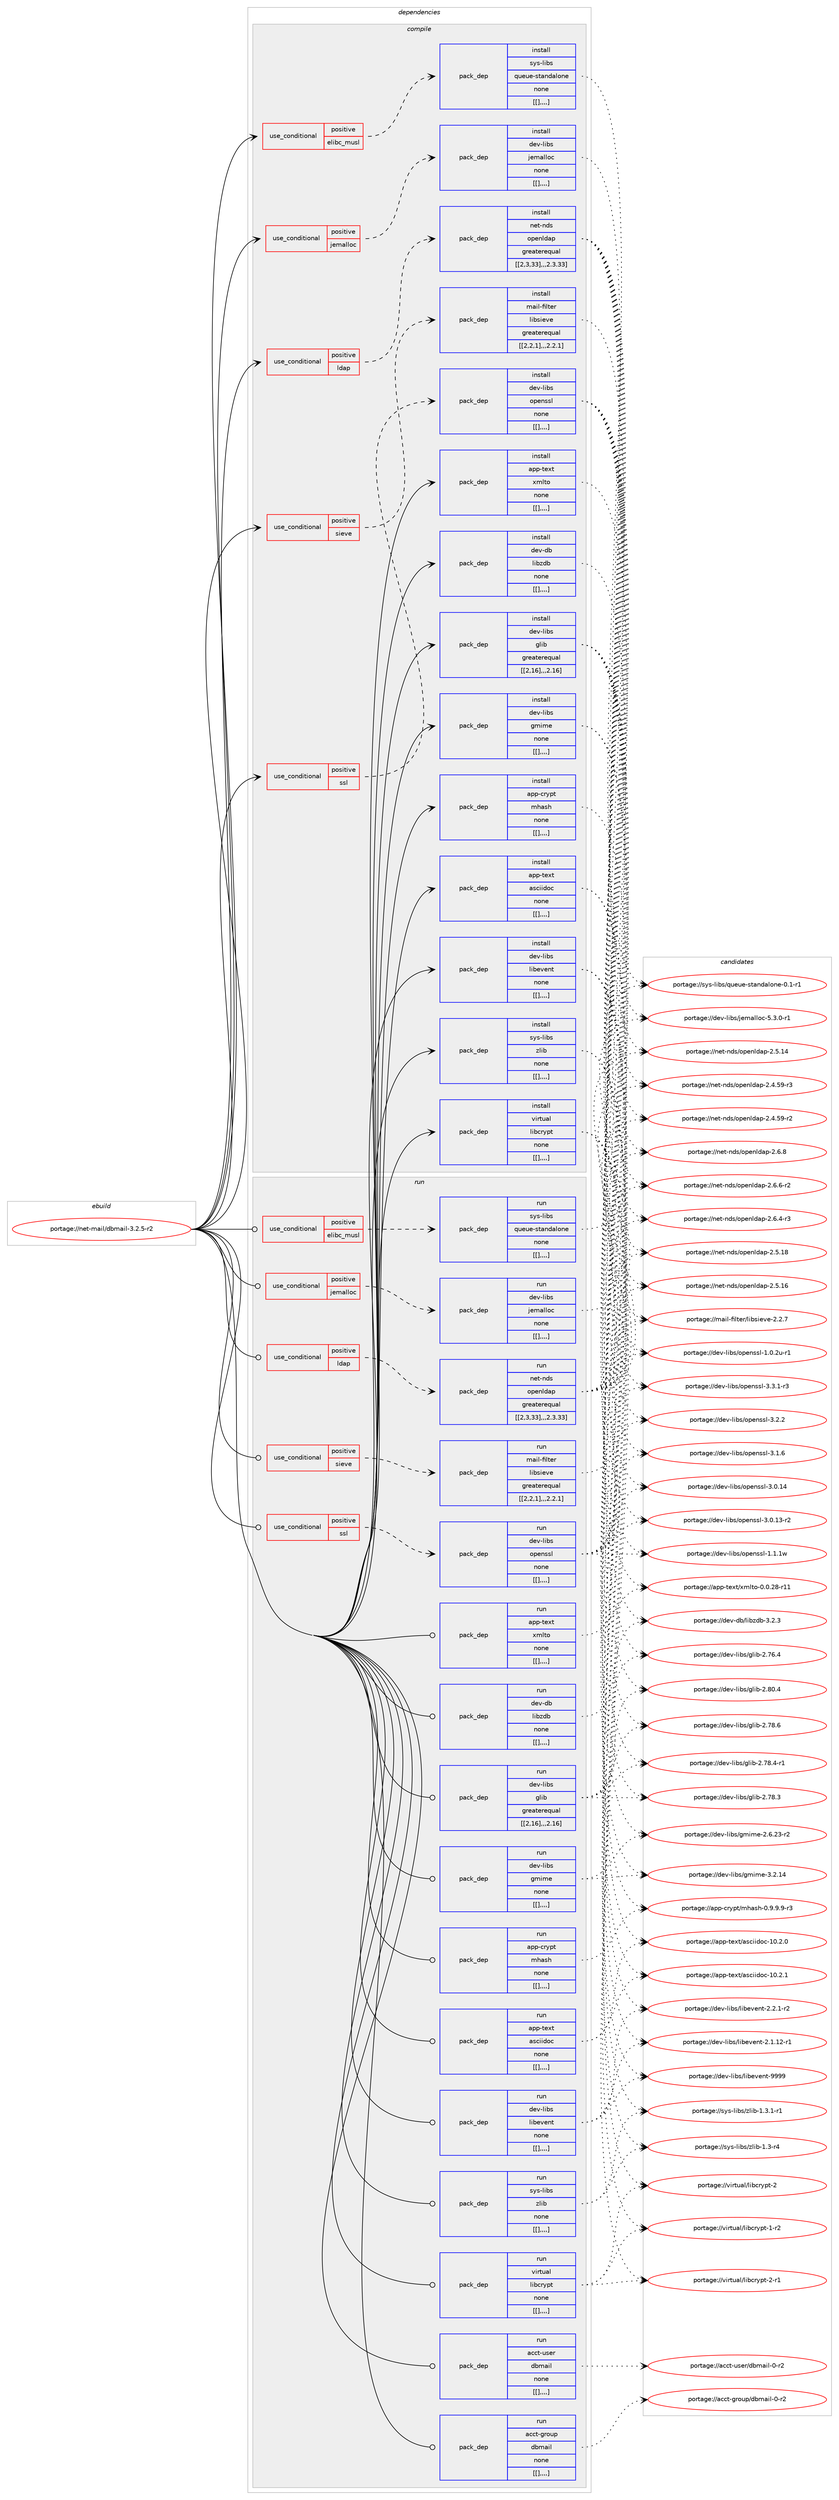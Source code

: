 digraph prolog {

# *************
# Graph options
# *************

newrank=true;
concentrate=true;
compound=true;
graph [rankdir=LR,fontname=Helvetica,fontsize=10,ranksep=1.5];#, ranksep=2.5, nodesep=0.2];
edge  [arrowhead=vee];
node  [fontname=Helvetica,fontsize=10];

# **********
# The ebuild
# **********

subgraph cluster_leftcol {
color=gray;
label=<<i>ebuild</i>>;
id [label="portage://net-mail/dbmail-3.2.5-r2", color=red, width=4, href="../net-mail/dbmail-3.2.5-r2.svg"];
}

# ****************
# The dependencies
# ****************

subgraph cluster_midcol {
color=gray;
label=<<i>dependencies</i>>;
subgraph cluster_compile {
fillcolor="#eeeeee";
style=filled;
label=<<i>compile</i>>;
subgraph cond99799 {
dependency382263 [label=<<TABLE BORDER="0" CELLBORDER="1" CELLSPACING="0" CELLPADDING="4"><TR><TD ROWSPAN="3" CELLPADDING="10">use_conditional</TD></TR><TR><TD>positive</TD></TR><TR><TD>elibc_musl</TD></TR></TABLE>>, shape=none, color=red];
subgraph pack279639 {
dependency382264 [label=<<TABLE BORDER="0" CELLBORDER="1" CELLSPACING="0" CELLPADDING="4" WIDTH="220"><TR><TD ROWSPAN="6" CELLPADDING="30">pack_dep</TD></TR><TR><TD WIDTH="110">install</TD></TR><TR><TD>sys-libs</TD></TR><TR><TD>queue-standalone</TD></TR><TR><TD>none</TD></TR><TR><TD>[[],,,,]</TD></TR></TABLE>>, shape=none, color=blue];
}
dependency382263:e -> dependency382264:w [weight=20,style="dashed",arrowhead="vee"];
}
id:e -> dependency382263:w [weight=20,style="solid",arrowhead="vee"];
subgraph cond99800 {
dependency382265 [label=<<TABLE BORDER="0" CELLBORDER="1" CELLSPACING="0" CELLPADDING="4"><TR><TD ROWSPAN="3" CELLPADDING="10">use_conditional</TD></TR><TR><TD>positive</TD></TR><TR><TD>jemalloc</TD></TR></TABLE>>, shape=none, color=red];
subgraph pack279640 {
dependency382266 [label=<<TABLE BORDER="0" CELLBORDER="1" CELLSPACING="0" CELLPADDING="4" WIDTH="220"><TR><TD ROWSPAN="6" CELLPADDING="30">pack_dep</TD></TR><TR><TD WIDTH="110">install</TD></TR><TR><TD>dev-libs</TD></TR><TR><TD>jemalloc</TD></TR><TR><TD>none</TD></TR><TR><TD>[[],,,,]</TD></TR></TABLE>>, shape=none, color=blue];
}
dependency382265:e -> dependency382266:w [weight=20,style="dashed",arrowhead="vee"];
}
id:e -> dependency382265:w [weight=20,style="solid",arrowhead="vee"];
subgraph cond99801 {
dependency382267 [label=<<TABLE BORDER="0" CELLBORDER="1" CELLSPACING="0" CELLPADDING="4"><TR><TD ROWSPAN="3" CELLPADDING="10">use_conditional</TD></TR><TR><TD>positive</TD></TR><TR><TD>ldap</TD></TR></TABLE>>, shape=none, color=red];
subgraph pack279641 {
dependency382268 [label=<<TABLE BORDER="0" CELLBORDER="1" CELLSPACING="0" CELLPADDING="4" WIDTH="220"><TR><TD ROWSPAN="6" CELLPADDING="30">pack_dep</TD></TR><TR><TD WIDTH="110">install</TD></TR><TR><TD>net-nds</TD></TR><TR><TD>openldap</TD></TR><TR><TD>greaterequal</TD></TR><TR><TD>[[2,3,33],,,2.3.33]</TD></TR></TABLE>>, shape=none, color=blue];
}
dependency382267:e -> dependency382268:w [weight=20,style="dashed",arrowhead="vee"];
}
id:e -> dependency382267:w [weight=20,style="solid",arrowhead="vee"];
subgraph cond99802 {
dependency382269 [label=<<TABLE BORDER="0" CELLBORDER="1" CELLSPACING="0" CELLPADDING="4"><TR><TD ROWSPAN="3" CELLPADDING="10">use_conditional</TD></TR><TR><TD>positive</TD></TR><TR><TD>sieve</TD></TR></TABLE>>, shape=none, color=red];
subgraph pack279642 {
dependency382270 [label=<<TABLE BORDER="0" CELLBORDER="1" CELLSPACING="0" CELLPADDING="4" WIDTH="220"><TR><TD ROWSPAN="6" CELLPADDING="30">pack_dep</TD></TR><TR><TD WIDTH="110">install</TD></TR><TR><TD>mail-filter</TD></TR><TR><TD>libsieve</TD></TR><TR><TD>greaterequal</TD></TR><TR><TD>[[2,2,1],,,2.2.1]</TD></TR></TABLE>>, shape=none, color=blue];
}
dependency382269:e -> dependency382270:w [weight=20,style="dashed",arrowhead="vee"];
}
id:e -> dependency382269:w [weight=20,style="solid",arrowhead="vee"];
subgraph cond99803 {
dependency382271 [label=<<TABLE BORDER="0" CELLBORDER="1" CELLSPACING="0" CELLPADDING="4"><TR><TD ROWSPAN="3" CELLPADDING="10">use_conditional</TD></TR><TR><TD>positive</TD></TR><TR><TD>ssl</TD></TR></TABLE>>, shape=none, color=red];
subgraph pack279643 {
dependency382272 [label=<<TABLE BORDER="0" CELLBORDER="1" CELLSPACING="0" CELLPADDING="4" WIDTH="220"><TR><TD ROWSPAN="6" CELLPADDING="30">pack_dep</TD></TR><TR><TD WIDTH="110">install</TD></TR><TR><TD>dev-libs</TD></TR><TR><TD>openssl</TD></TR><TR><TD>none</TD></TR><TR><TD>[[],,,,]</TD></TR></TABLE>>, shape=none, color=blue];
}
dependency382271:e -> dependency382272:w [weight=20,style="dashed",arrowhead="vee"];
}
id:e -> dependency382271:w [weight=20,style="solid",arrowhead="vee"];
subgraph pack279644 {
dependency382273 [label=<<TABLE BORDER="0" CELLBORDER="1" CELLSPACING="0" CELLPADDING="4" WIDTH="220"><TR><TD ROWSPAN="6" CELLPADDING="30">pack_dep</TD></TR><TR><TD WIDTH="110">install</TD></TR><TR><TD>app-crypt</TD></TR><TR><TD>mhash</TD></TR><TR><TD>none</TD></TR><TR><TD>[[],,,,]</TD></TR></TABLE>>, shape=none, color=blue];
}
id:e -> dependency382273:w [weight=20,style="solid",arrowhead="vee"];
subgraph pack279645 {
dependency382274 [label=<<TABLE BORDER="0" CELLBORDER="1" CELLSPACING="0" CELLPADDING="4" WIDTH="220"><TR><TD ROWSPAN="6" CELLPADDING="30">pack_dep</TD></TR><TR><TD WIDTH="110">install</TD></TR><TR><TD>app-text</TD></TR><TR><TD>asciidoc</TD></TR><TR><TD>none</TD></TR><TR><TD>[[],,,,]</TD></TR></TABLE>>, shape=none, color=blue];
}
id:e -> dependency382274:w [weight=20,style="solid",arrowhead="vee"];
subgraph pack279646 {
dependency382275 [label=<<TABLE BORDER="0" CELLBORDER="1" CELLSPACING="0" CELLPADDING="4" WIDTH="220"><TR><TD ROWSPAN="6" CELLPADDING="30">pack_dep</TD></TR><TR><TD WIDTH="110">install</TD></TR><TR><TD>app-text</TD></TR><TR><TD>xmlto</TD></TR><TR><TD>none</TD></TR><TR><TD>[[],,,,]</TD></TR></TABLE>>, shape=none, color=blue];
}
id:e -> dependency382275:w [weight=20,style="solid",arrowhead="vee"];
subgraph pack279647 {
dependency382276 [label=<<TABLE BORDER="0" CELLBORDER="1" CELLSPACING="0" CELLPADDING="4" WIDTH="220"><TR><TD ROWSPAN="6" CELLPADDING="30">pack_dep</TD></TR><TR><TD WIDTH="110">install</TD></TR><TR><TD>dev-db</TD></TR><TR><TD>libzdb</TD></TR><TR><TD>none</TD></TR><TR><TD>[[],,,,]</TD></TR></TABLE>>, shape=none, color=blue];
}
id:e -> dependency382276:w [weight=20,style="solid",arrowhead="vee"];
subgraph pack279648 {
dependency382277 [label=<<TABLE BORDER="0" CELLBORDER="1" CELLSPACING="0" CELLPADDING="4" WIDTH="220"><TR><TD ROWSPAN="6" CELLPADDING="30">pack_dep</TD></TR><TR><TD WIDTH="110">install</TD></TR><TR><TD>dev-libs</TD></TR><TR><TD>glib</TD></TR><TR><TD>greaterequal</TD></TR><TR><TD>[[2,16],,,2.16]</TD></TR></TABLE>>, shape=none, color=blue];
}
id:e -> dependency382277:w [weight=20,style="solid",arrowhead="vee"];
subgraph pack279649 {
dependency382278 [label=<<TABLE BORDER="0" CELLBORDER="1" CELLSPACING="0" CELLPADDING="4" WIDTH="220"><TR><TD ROWSPAN="6" CELLPADDING="30">pack_dep</TD></TR><TR><TD WIDTH="110">install</TD></TR><TR><TD>dev-libs</TD></TR><TR><TD>gmime</TD></TR><TR><TD>none</TD></TR><TR><TD>[[],,,,]</TD></TR></TABLE>>, shape=none, color=blue];
}
id:e -> dependency382278:w [weight=20,style="solid",arrowhead="vee"];
subgraph pack279650 {
dependency382279 [label=<<TABLE BORDER="0" CELLBORDER="1" CELLSPACING="0" CELLPADDING="4" WIDTH="220"><TR><TD ROWSPAN="6" CELLPADDING="30">pack_dep</TD></TR><TR><TD WIDTH="110">install</TD></TR><TR><TD>dev-libs</TD></TR><TR><TD>libevent</TD></TR><TR><TD>none</TD></TR><TR><TD>[[],,,,]</TD></TR></TABLE>>, shape=none, color=blue];
}
id:e -> dependency382279:w [weight=20,style="solid",arrowhead="vee"];
subgraph pack279651 {
dependency382280 [label=<<TABLE BORDER="0" CELLBORDER="1" CELLSPACING="0" CELLPADDING="4" WIDTH="220"><TR><TD ROWSPAN="6" CELLPADDING="30">pack_dep</TD></TR><TR><TD WIDTH="110">install</TD></TR><TR><TD>sys-libs</TD></TR><TR><TD>zlib</TD></TR><TR><TD>none</TD></TR><TR><TD>[[],,,,]</TD></TR></TABLE>>, shape=none, color=blue];
}
id:e -> dependency382280:w [weight=20,style="solid",arrowhead="vee"];
subgraph pack279652 {
dependency382281 [label=<<TABLE BORDER="0" CELLBORDER="1" CELLSPACING="0" CELLPADDING="4" WIDTH="220"><TR><TD ROWSPAN="6" CELLPADDING="30">pack_dep</TD></TR><TR><TD WIDTH="110">install</TD></TR><TR><TD>virtual</TD></TR><TR><TD>libcrypt</TD></TR><TR><TD>none</TD></TR><TR><TD>[[],,,,]</TD></TR></TABLE>>, shape=none, color=blue];
}
id:e -> dependency382281:w [weight=20,style="solid",arrowhead="vee"];
}
subgraph cluster_compileandrun {
fillcolor="#eeeeee";
style=filled;
label=<<i>compile and run</i>>;
}
subgraph cluster_run {
fillcolor="#eeeeee";
style=filled;
label=<<i>run</i>>;
subgraph cond99804 {
dependency382282 [label=<<TABLE BORDER="0" CELLBORDER="1" CELLSPACING="0" CELLPADDING="4"><TR><TD ROWSPAN="3" CELLPADDING="10">use_conditional</TD></TR><TR><TD>positive</TD></TR><TR><TD>elibc_musl</TD></TR></TABLE>>, shape=none, color=red];
subgraph pack279653 {
dependency382283 [label=<<TABLE BORDER="0" CELLBORDER="1" CELLSPACING="0" CELLPADDING="4" WIDTH="220"><TR><TD ROWSPAN="6" CELLPADDING="30">pack_dep</TD></TR><TR><TD WIDTH="110">run</TD></TR><TR><TD>sys-libs</TD></TR><TR><TD>queue-standalone</TD></TR><TR><TD>none</TD></TR><TR><TD>[[],,,,]</TD></TR></TABLE>>, shape=none, color=blue];
}
dependency382282:e -> dependency382283:w [weight=20,style="dashed",arrowhead="vee"];
}
id:e -> dependency382282:w [weight=20,style="solid",arrowhead="odot"];
subgraph cond99805 {
dependency382284 [label=<<TABLE BORDER="0" CELLBORDER="1" CELLSPACING="0" CELLPADDING="4"><TR><TD ROWSPAN="3" CELLPADDING="10">use_conditional</TD></TR><TR><TD>positive</TD></TR><TR><TD>jemalloc</TD></TR></TABLE>>, shape=none, color=red];
subgraph pack279654 {
dependency382285 [label=<<TABLE BORDER="0" CELLBORDER="1" CELLSPACING="0" CELLPADDING="4" WIDTH="220"><TR><TD ROWSPAN="6" CELLPADDING="30">pack_dep</TD></TR><TR><TD WIDTH="110">run</TD></TR><TR><TD>dev-libs</TD></TR><TR><TD>jemalloc</TD></TR><TR><TD>none</TD></TR><TR><TD>[[],,,,]</TD></TR></TABLE>>, shape=none, color=blue];
}
dependency382284:e -> dependency382285:w [weight=20,style="dashed",arrowhead="vee"];
}
id:e -> dependency382284:w [weight=20,style="solid",arrowhead="odot"];
subgraph cond99806 {
dependency382286 [label=<<TABLE BORDER="0" CELLBORDER="1" CELLSPACING="0" CELLPADDING="4"><TR><TD ROWSPAN="3" CELLPADDING="10">use_conditional</TD></TR><TR><TD>positive</TD></TR><TR><TD>ldap</TD></TR></TABLE>>, shape=none, color=red];
subgraph pack279655 {
dependency382287 [label=<<TABLE BORDER="0" CELLBORDER="1" CELLSPACING="0" CELLPADDING="4" WIDTH="220"><TR><TD ROWSPAN="6" CELLPADDING="30">pack_dep</TD></TR><TR><TD WIDTH="110">run</TD></TR><TR><TD>net-nds</TD></TR><TR><TD>openldap</TD></TR><TR><TD>greaterequal</TD></TR><TR><TD>[[2,3,33],,,2.3.33]</TD></TR></TABLE>>, shape=none, color=blue];
}
dependency382286:e -> dependency382287:w [weight=20,style="dashed",arrowhead="vee"];
}
id:e -> dependency382286:w [weight=20,style="solid",arrowhead="odot"];
subgraph cond99807 {
dependency382288 [label=<<TABLE BORDER="0" CELLBORDER="1" CELLSPACING="0" CELLPADDING="4"><TR><TD ROWSPAN="3" CELLPADDING="10">use_conditional</TD></TR><TR><TD>positive</TD></TR><TR><TD>sieve</TD></TR></TABLE>>, shape=none, color=red];
subgraph pack279656 {
dependency382289 [label=<<TABLE BORDER="0" CELLBORDER="1" CELLSPACING="0" CELLPADDING="4" WIDTH="220"><TR><TD ROWSPAN="6" CELLPADDING="30">pack_dep</TD></TR><TR><TD WIDTH="110">run</TD></TR><TR><TD>mail-filter</TD></TR><TR><TD>libsieve</TD></TR><TR><TD>greaterequal</TD></TR><TR><TD>[[2,2,1],,,2.2.1]</TD></TR></TABLE>>, shape=none, color=blue];
}
dependency382288:e -> dependency382289:w [weight=20,style="dashed",arrowhead="vee"];
}
id:e -> dependency382288:w [weight=20,style="solid",arrowhead="odot"];
subgraph cond99808 {
dependency382290 [label=<<TABLE BORDER="0" CELLBORDER="1" CELLSPACING="0" CELLPADDING="4"><TR><TD ROWSPAN="3" CELLPADDING="10">use_conditional</TD></TR><TR><TD>positive</TD></TR><TR><TD>ssl</TD></TR></TABLE>>, shape=none, color=red];
subgraph pack279657 {
dependency382291 [label=<<TABLE BORDER="0" CELLBORDER="1" CELLSPACING="0" CELLPADDING="4" WIDTH="220"><TR><TD ROWSPAN="6" CELLPADDING="30">pack_dep</TD></TR><TR><TD WIDTH="110">run</TD></TR><TR><TD>dev-libs</TD></TR><TR><TD>openssl</TD></TR><TR><TD>none</TD></TR><TR><TD>[[],,,,]</TD></TR></TABLE>>, shape=none, color=blue];
}
dependency382290:e -> dependency382291:w [weight=20,style="dashed",arrowhead="vee"];
}
id:e -> dependency382290:w [weight=20,style="solid",arrowhead="odot"];
subgraph pack279658 {
dependency382292 [label=<<TABLE BORDER="0" CELLBORDER="1" CELLSPACING="0" CELLPADDING="4" WIDTH="220"><TR><TD ROWSPAN="6" CELLPADDING="30">pack_dep</TD></TR><TR><TD WIDTH="110">run</TD></TR><TR><TD>acct-group</TD></TR><TR><TD>dbmail</TD></TR><TR><TD>none</TD></TR><TR><TD>[[],,,,]</TD></TR></TABLE>>, shape=none, color=blue];
}
id:e -> dependency382292:w [weight=20,style="solid",arrowhead="odot"];
subgraph pack279659 {
dependency382293 [label=<<TABLE BORDER="0" CELLBORDER="1" CELLSPACING="0" CELLPADDING="4" WIDTH="220"><TR><TD ROWSPAN="6" CELLPADDING="30">pack_dep</TD></TR><TR><TD WIDTH="110">run</TD></TR><TR><TD>acct-user</TD></TR><TR><TD>dbmail</TD></TR><TR><TD>none</TD></TR><TR><TD>[[],,,,]</TD></TR></TABLE>>, shape=none, color=blue];
}
id:e -> dependency382293:w [weight=20,style="solid",arrowhead="odot"];
subgraph pack279660 {
dependency382294 [label=<<TABLE BORDER="0" CELLBORDER="1" CELLSPACING="0" CELLPADDING="4" WIDTH="220"><TR><TD ROWSPAN="6" CELLPADDING="30">pack_dep</TD></TR><TR><TD WIDTH="110">run</TD></TR><TR><TD>app-crypt</TD></TR><TR><TD>mhash</TD></TR><TR><TD>none</TD></TR><TR><TD>[[],,,,]</TD></TR></TABLE>>, shape=none, color=blue];
}
id:e -> dependency382294:w [weight=20,style="solid",arrowhead="odot"];
subgraph pack279661 {
dependency382295 [label=<<TABLE BORDER="0" CELLBORDER="1" CELLSPACING="0" CELLPADDING="4" WIDTH="220"><TR><TD ROWSPAN="6" CELLPADDING="30">pack_dep</TD></TR><TR><TD WIDTH="110">run</TD></TR><TR><TD>app-text</TD></TR><TR><TD>asciidoc</TD></TR><TR><TD>none</TD></TR><TR><TD>[[],,,,]</TD></TR></TABLE>>, shape=none, color=blue];
}
id:e -> dependency382295:w [weight=20,style="solid",arrowhead="odot"];
subgraph pack279662 {
dependency382296 [label=<<TABLE BORDER="0" CELLBORDER="1" CELLSPACING="0" CELLPADDING="4" WIDTH="220"><TR><TD ROWSPAN="6" CELLPADDING="30">pack_dep</TD></TR><TR><TD WIDTH="110">run</TD></TR><TR><TD>app-text</TD></TR><TR><TD>xmlto</TD></TR><TR><TD>none</TD></TR><TR><TD>[[],,,,]</TD></TR></TABLE>>, shape=none, color=blue];
}
id:e -> dependency382296:w [weight=20,style="solid",arrowhead="odot"];
subgraph pack279663 {
dependency382297 [label=<<TABLE BORDER="0" CELLBORDER="1" CELLSPACING="0" CELLPADDING="4" WIDTH="220"><TR><TD ROWSPAN="6" CELLPADDING="30">pack_dep</TD></TR><TR><TD WIDTH="110">run</TD></TR><TR><TD>dev-db</TD></TR><TR><TD>libzdb</TD></TR><TR><TD>none</TD></TR><TR><TD>[[],,,,]</TD></TR></TABLE>>, shape=none, color=blue];
}
id:e -> dependency382297:w [weight=20,style="solid",arrowhead="odot"];
subgraph pack279664 {
dependency382298 [label=<<TABLE BORDER="0" CELLBORDER="1" CELLSPACING="0" CELLPADDING="4" WIDTH="220"><TR><TD ROWSPAN="6" CELLPADDING="30">pack_dep</TD></TR><TR><TD WIDTH="110">run</TD></TR><TR><TD>dev-libs</TD></TR><TR><TD>glib</TD></TR><TR><TD>greaterequal</TD></TR><TR><TD>[[2,16],,,2.16]</TD></TR></TABLE>>, shape=none, color=blue];
}
id:e -> dependency382298:w [weight=20,style="solid",arrowhead="odot"];
subgraph pack279665 {
dependency382299 [label=<<TABLE BORDER="0" CELLBORDER="1" CELLSPACING="0" CELLPADDING="4" WIDTH="220"><TR><TD ROWSPAN="6" CELLPADDING="30">pack_dep</TD></TR><TR><TD WIDTH="110">run</TD></TR><TR><TD>dev-libs</TD></TR><TR><TD>gmime</TD></TR><TR><TD>none</TD></TR><TR><TD>[[],,,,]</TD></TR></TABLE>>, shape=none, color=blue];
}
id:e -> dependency382299:w [weight=20,style="solid",arrowhead="odot"];
subgraph pack279666 {
dependency382300 [label=<<TABLE BORDER="0" CELLBORDER="1" CELLSPACING="0" CELLPADDING="4" WIDTH="220"><TR><TD ROWSPAN="6" CELLPADDING="30">pack_dep</TD></TR><TR><TD WIDTH="110">run</TD></TR><TR><TD>dev-libs</TD></TR><TR><TD>libevent</TD></TR><TR><TD>none</TD></TR><TR><TD>[[],,,,]</TD></TR></TABLE>>, shape=none, color=blue];
}
id:e -> dependency382300:w [weight=20,style="solid",arrowhead="odot"];
subgraph pack279667 {
dependency382301 [label=<<TABLE BORDER="0" CELLBORDER="1" CELLSPACING="0" CELLPADDING="4" WIDTH="220"><TR><TD ROWSPAN="6" CELLPADDING="30">pack_dep</TD></TR><TR><TD WIDTH="110">run</TD></TR><TR><TD>sys-libs</TD></TR><TR><TD>zlib</TD></TR><TR><TD>none</TD></TR><TR><TD>[[],,,,]</TD></TR></TABLE>>, shape=none, color=blue];
}
id:e -> dependency382301:w [weight=20,style="solid",arrowhead="odot"];
subgraph pack279668 {
dependency382302 [label=<<TABLE BORDER="0" CELLBORDER="1" CELLSPACING="0" CELLPADDING="4" WIDTH="220"><TR><TD ROWSPAN="6" CELLPADDING="30">pack_dep</TD></TR><TR><TD WIDTH="110">run</TD></TR><TR><TD>virtual</TD></TR><TR><TD>libcrypt</TD></TR><TR><TD>none</TD></TR><TR><TD>[[],,,,]</TD></TR></TABLE>>, shape=none, color=blue];
}
id:e -> dependency382302:w [weight=20,style="solid",arrowhead="odot"];
}
}

# **************
# The candidates
# **************

subgraph cluster_choices {
rank=same;
color=gray;
label=<<i>candidates</i>>;

subgraph choice279639 {
color=black;
nodesep=1;
choice115121115451081059811547113117101117101451151169711010097108111110101454846494511449 [label="portage://sys-libs/queue-standalone-0.1-r1", color=red, width=4,href="../sys-libs/queue-standalone-0.1-r1.svg"];
dependency382264:e -> choice115121115451081059811547113117101117101451151169711010097108111110101454846494511449:w [style=dotted,weight="100"];
}
subgraph choice279640 {
color=black;
nodesep=1;
choice10010111845108105981154710610110997108108111994553465146484511449 [label="portage://dev-libs/jemalloc-5.3.0-r1", color=red, width=4,href="../dev-libs/jemalloc-5.3.0-r1.svg"];
dependency382266:e -> choice10010111845108105981154710610110997108108111994553465146484511449:w [style=dotted,weight="100"];
}
subgraph choice279641 {
color=black;
nodesep=1;
choice110101116451101001154711111210111010810097112455046544656 [label="portage://net-nds/openldap-2.6.8", color=red, width=4,href="../net-nds/openldap-2.6.8.svg"];
choice1101011164511010011547111112101110108100971124550465446544511450 [label="portage://net-nds/openldap-2.6.6-r2", color=red, width=4,href="../net-nds/openldap-2.6.6-r2.svg"];
choice1101011164511010011547111112101110108100971124550465446524511451 [label="portage://net-nds/openldap-2.6.4-r3", color=red, width=4,href="../net-nds/openldap-2.6.4-r3.svg"];
choice11010111645110100115471111121011101081009711245504653464956 [label="portage://net-nds/openldap-2.5.18", color=red, width=4,href="../net-nds/openldap-2.5.18.svg"];
choice11010111645110100115471111121011101081009711245504653464954 [label="portage://net-nds/openldap-2.5.16", color=red, width=4,href="../net-nds/openldap-2.5.16.svg"];
choice11010111645110100115471111121011101081009711245504653464952 [label="portage://net-nds/openldap-2.5.14", color=red, width=4,href="../net-nds/openldap-2.5.14.svg"];
choice110101116451101001154711111210111010810097112455046524653574511451 [label="portage://net-nds/openldap-2.4.59-r3", color=red, width=4,href="../net-nds/openldap-2.4.59-r3.svg"];
choice110101116451101001154711111210111010810097112455046524653574511450 [label="portage://net-nds/openldap-2.4.59-r2", color=red, width=4,href="../net-nds/openldap-2.4.59-r2.svg"];
dependency382268:e -> choice110101116451101001154711111210111010810097112455046544656:w [style=dotted,weight="100"];
dependency382268:e -> choice1101011164511010011547111112101110108100971124550465446544511450:w [style=dotted,weight="100"];
dependency382268:e -> choice1101011164511010011547111112101110108100971124550465446524511451:w [style=dotted,weight="100"];
dependency382268:e -> choice11010111645110100115471111121011101081009711245504653464956:w [style=dotted,weight="100"];
dependency382268:e -> choice11010111645110100115471111121011101081009711245504653464954:w [style=dotted,weight="100"];
dependency382268:e -> choice11010111645110100115471111121011101081009711245504653464952:w [style=dotted,weight="100"];
dependency382268:e -> choice110101116451101001154711111210111010810097112455046524653574511451:w [style=dotted,weight="100"];
dependency382268:e -> choice110101116451101001154711111210111010810097112455046524653574511450:w [style=dotted,weight="100"];
}
subgraph choice279642 {
color=black;
nodesep=1;
choice10997105108451021051081161011144710810598115105101118101455046504655 [label="portage://mail-filter/libsieve-2.2.7", color=red, width=4,href="../mail-filter/libsieve-2.2.7.svg"];
dependency382270:e -> choice10997105108451021051081161011144710810598115105101118101455046504655:w [style=dotted,weight="100"];
}
subgraph choice279643 {
color=black;
nodesep=1;
choice1001011184510810598115471111121011101151151084551465146494511451 [label="portage://dev-libs/openssl-3.3.1-r3", color=red, width=4,href="../dev-libs/openssl-3.3.1-r3.svg"];
choice100101118451081059811547111112101110115115108455146504650 [label="portage://dev-libs/openssl-3.2.2", color=red, width=4,href="../dev-libs/openssl-3.2.2.svg"];
choice100101118451081059811547111112101110115115108455146494654 [label="portage://dev-libs/openssl-3.1.6", color=red, width=4,href="../dev-libs/openssl-3.1.6.svg"];
choice10010111845108105981154711111210111011511510845514648464952 [label="portage://dev-libs/openssl-3.0.14", color=red, width=4,href="../dev-libs/openssl-3.0.14.svg"];
choice100101118451081059811547111112101110115115108455146484649514511450 [label="portage://dev-libs/openssl-3.0.13-r2", color=red, width=4,href="../dev-libs/openssl-3.0.13-r2.svg"];
choice100101118451081059811547111112101110115115108454946494649119 [label="portage://dev-libs/openssl-1.1.1w", color=red, width=4,href="../dev-libs/openssl-1.1.1w.svg"];
choice1001011184510810598115471111121011101151151084549464846501174511449 [label="portage://dev-libs/openssl-1.0.2u-r1", color=red, width=4,href="../dev-libs/openssl-1.0.2u-r1.svg"];
dependency382272:e -> choice1001011184510810598115471111121011101151151084551465146494511451:w [style=dotted,weight="100"];
dependency382272:e -> choice100101118451081059811547111112101110115115108455146504650:w [style=dotted,weight="100"];
dependency382272:e -> choice100101118451081059811547111112101110115115108455146494654:w [style=dotted,weight="100"];
dependency382272:e -> choice10010111845108105981154711111210111011511510845514648464952:w [style=dotted,weight="100"];
dependency382272:e -> choice100101118451081059811547111112101110115115108455146484649514511450:w [style=dotted,weight="100"];
dependency382272:e -> choice100101118451081059811547111112101110115115108454946494649119:w [style=dotted,weight="100"];
dependency382272:e -> choice1001011184510810598115471111121011101151151084549464846501174511449:w [style=dotted,weight="100"];
}
subgraph choice279644 {
color=black;
nodesep=1;
choice971121124599114121112116471091049711510445484657465746574511451 [label="portage://app-crypt/mhash-0.9.9.9-r3", color=red, width=4,href="../app-crypt/mhash-0.9.9.9-r3.svg"];
dependency382273:e -> choice971121124599114121112116471091049711510445484657465746574511451:w [style=dotted,weight="100"];
}
subgraph choice279645 {
color=black;
nodesep=1;
choice97112112451161011201164797115991051051001119945494846504649 [label="portage://app-text/asciidoc-10.2.1", color=red, width=4,href="../app-text/asciidoc-10.2.1.svg"];
choice97112112451161011201164797115991051051001119945494846504648 [label="portage://app-text/asciidoc-10.2.0", color=red, width=4,href="../app-text/asciidoc-10.2.0.svg"];
dependency382274:e -> choice97112112451161011201164797115991051051001119945494846504649:w [style=dotted,weight="100"];
dependency382274:e -> choice97112112451161011201164797115991051051001119945494846504648:w [style=dotted,weight="100"];
}
subgraph choice279646 {
color=black;
nodesep=1;
choice97112112451161011201164712010910811611145484648465056451144949 [label="portage://app-text/xmlto-0.0.28-r11", color=red, width=4,href="../app-text/xmlto-0.0.28-r11.svg"];
dependency382275:e -> choice97112112451161011201164712010910811611145484648465056451144949:w [style=dotted,weight="100"];
}
subgraph choice279647 {
color=black;
nodesep=1;
choice1001011184510098471081059812210098455146504651 [label="portage://dev-db/libzdb-3.2.3", color=red, width=4,href="../dev-db/libzdb-3.2.3.svg"];
dependency382276:e -> choice1001011184510098471081059812210098455146504651:w [style=dotted,weight="100"];
}
subgraph choice279648 {
color=black;
nodesep=1;
choice1001011184510810598115471031081059845504656484652 [label="portage://dev-libs/glib-2.80.4", color=red, width=4,href="../dev-libs/glib-2.80.4.svg"];
choice1001011184510810598115471031081059845504655564654 [label="portage://dev-libs/glib-2.78.6", color=red, width=4,href="../dev-libs/glib-2.78.6.svg"];
choice10010111845108105981154710310810598455046555646524511449 [label="portage://dev-libs/glib-2.78.4-r1", color=red, width=4,href="../dev-libs/glib-2.78.4-r1.svg"];
choice1001011184510810598115471031081059845504655564651 [label="portage://dev-libs/glib-2.78.3", color=red, width=4,href="../dev-libs/glib-2.78.3.svg"];
choice1001011184510810598115471031081059845504655544652 [label="portage://dev-libs/glib-2.76.4", color=red, width=4,href="../dev-libs/glib-2.76.4.svg"];
dependency382277:e -> choice1001011184510810598115471031081059845504656484652:w [style=dotted,weight="100"];
dependency382277:e -> choice1001011184510810598115471031081059845504655564654:w [style=dotted,weight="100"];
dependency382277:e -> choice10010111845108105981154710310810598455046555646524511449:w [style=dotted,weight="100"];
dependency382277:e -> choice1001011184510810598115471031081059845504655564651:w [style=dotted,weight="100"];
dependency382277:e -> choice1001011184510810598115471031081059845504655544652:w [style=dotted,weight="100"];
}
subgraph choice279649 {
color=black;
nodesep=1;
choice10010111845108105981154710310910510910145514650464952 [label="portage://dev-libs/gmime-3.2.14", color=red, width=4,href="../dev-libs/gmime-3.2.14.svg"];
choice100101118451081059811547103109105109101455046544650514511450 [label="portage://dev-libs/gmime-2.6.23-r2", color=red, width=4,href="../dev-libs/gmime-2.6.23-r2.svg"];
dependency382278:e -> choice10010111845108105981154710310910510910145514650464952:w [style=dotted,weight="100"];
dependency382278:e -> choice100101118451081059811547103109105109101455046544650514511450:w [style=dotted,weight="100"];
}
subgraph choice279650 {
color=black;
nodesep=1;
choice100101118451081059811547108105981011181011101164557575757 [label="portage://dev-libs/libevent-9999", color=red, width=4,href="../dev-libs/libevent-9999.svg"];
choice100101118451081059811547108105981011181011101164550465046494511450 [label="portage://dev-libs/libevent-2.2.1-r2", color=red, width=4,href="../dev-libs/libevent-2.2.1-r2.svg"];
choice10010111845108105981154710810598101118101110116455046494649504511449 [label="portage://dev-libs/libevent-2.1.12-r1", color=red, width=4,href="../dev-libs/libevent-2.1.12-r1.svg"];
dependency382279:e -> choice100101118451081059811547108105981011181011101164557575757:w [style=dotted,weight="100"];
dependency382279:e -> choice100101118451081059811547108105981011181011101164550465046494511450:w [style=dotted,weight="100"];
dependency382279:e -> choice10010111845108105981154710810598101118101110116455046494649504511449:w [style=dotted,weight="100"];
}
subgraph choice279651 {
color=black;
nodesep=1;
choice115121115451081059811547122108105984549465146494511449 [label="portage://sys-libs/zlib-1.3.1-r1", color=red, width=4,href="../sys-libs/zlib-1.3.1-r1.svg"];
choice11512111545108105981154712210810598454946514511452 [label="portage://sys-libs/zlib-1.3-r4", color=red, width=4,href="../sys-libs/zlib-1.3-r4.svg"];
dependency382280:e -> choice115121115451081059811547122108105984549465146494511449:w [style=dotted,weight="100"];
dependency382280:e -> choice11512111545108105981154712210810598454946514511452:w [style=dotted,weight="100"];
}
subgraph choice279652 {
color=black;
nodesep=1;
choice1181051141161179710847108105989911412111211645504511449 [label="portage://virtual/libcrypt-2-r1", color=red, width=4,href="../virtual/libcrypt-2-r1.svg"];
choice118105114116117971084710810598991141211121164550 [label="portage://virtual/libcrypt-2", color=red, width=4,href="../virtual/libcrypt-2.svg"];
choice1181051141161179710847108105989911412111211645494511450 [label="portage://virtual/libcrypt-1-r2", color=red, width=4,href="../virtual/libcrypt-1-r2.svg"];
dependency382281:e -> choice1181051141161179710847108105989911412111211645504511449:w [style=dotted,weight="100"];
dependency382281:e -> choice118105114116117971084710810598991141211121164550:w [style=dotted,weight="100"];
dependency382281:e -> choice1181051141161179710847108105989911412111211645494511450:w [style=dotted,weight="100"];
}
subgraph choice279653 {
color=black;
nodesep=1;
choice115121115451081059811547113117101117101451151169711010097108111110101454846494511449 [label="portage://sys-libs/queue-standalone-0.1-r1", color=red, width=4,href="../sys-libs/queue-standalone-0.1-r1.svg"];
dependency382283:e -> choice115121115451081059811547113117101117101451151169711010097108111110101454846494511449:w [style=dotted,weight="100"];
}
subgraph choice279654 {
color=black;
nodesep=1;
choice10010111845108105981154710610110997108108111994553465146484511449 [label="portage://dev-libs/jemalloc-5.3.0-r1", color=red, width=4,href="../dev-libs/jemalloc-5.3.0-r1.svg"];
dependency382285:e -> choice10010111845108105981154710610110997108108111994553465146484511449:w [style=dotted,weight="100"];
}
subgraph choice279655 {
color=black;
nodesep=1;
choice110101116451101001154711111210111010810097112455046544656 [label="portage://net-nds/openldap-2.6.8", color=red, width=4,href="../net-nds/openldap-2.6.8.svg"];
choice1101011164511010011547111112101110108100971124550465446544511450 [label="portage://net-nds/openldap-2.6.6-r2", color=red, width=4,href="../net-nds/openldap-2.6.6-r2.svg"];
choice1101011164511010011547111112101110108100971124550465446524511451 [label="portage://net-nds/openldap-2.6.4-r3", color=red, width=4,href="../net-nds/openldap-2.6.4-r3.svg"];
choice11010111645110100115471111121011101081009711245504653464956 [label="portage://net-nds/openldap-2.5.18", color=red, width=4,href="../net-nds/openldap-2.5.18.svg"];
choice11010111645110100115471111121011101081009711245504653464954 [label="portage://net-nds/openldap-2.5.16", color=red, width=4,href="../net-nds/openldap-2.5.16.svg"];
choice11010111645110100115471111121011101081009711245504653464952 [label="portage://net-nds/openldap-2.5.14", color=red, width=4,href="../net-nds/openldap-2.5.14.svg"];
choice110101116451101001154711111210111010810097112455046524653574511451 [label="portage://net-nds/openldap-2.4.59-r3", color=red, width=4,href="../net-nds/openldap-2.4.59-r3.svg"];
choice110101116451101001154711111210111010810097112455046524653574511450 [label="portage://net-nds/openldap-2.4.59-r2", color=red, width=4,href="../net-nds/openldap-2.4.59-r2.svg"];
dependency382287:e -> choice110101116451101001154711111210111010810097112455046544656:w [style=dotted,weight="100"];
dependency382287:e -> choice1101011164511010011547111112101110108100971124550465446544511450:w [style=dotted,weight="100"];
dependency382287:e -> choice1101011164511010011547111112101110108100971124550465446524511451:w [style=dotted,weight="100"];
dependency382287:e -> choice11010111645110100115471111121011101081009711245504653464956:w [style=dotted,weight="100"];
dependency382287:e -> choice11010111645110100115471111121011101081009711245504653464954:w [style=dotted,weight="100"];
dependency382287:e -> choice11010111645110100115471111121011101081009711245504653464952:w [style=dotted,weight="100"];
dependency382287:e -> choice110101116451101001154711111210111010810097112455046524653574511451:w [style=dotted,weight="100"];
dependency382287:e -> choice110101116451101001154711111210111010810097112455046524653574511450:w [style=dotted,weight="100"];
}
subgraph choice279656 {
color=black;
nodesep=1;
choice10997105108451021051081161011144710810598115105101118101455046504655 [label="portage://mail-filter/libsieve-2.2.7", color=red, width=4,href="../mail-filter/libsieve-2.2.7.svg"];
dependency382289:e -> choice10997105108451021051081161011144710810598115105101118101455046504655:w [style=dotted,weight="100"];
}
subgraph choice279657 {
color=black;
nodesep=1;
choice1001011184510810598115471111121011101151151084551465146494511451 [label="portage://dev-libs/openssl-3.3.1-r3", color=red, width=4,href="../dev-libs/openssl-3.3.1-r3.svg"];
choice100101118451081059811547111112101110115115108455146504650 [label="portage://dev-libs/openssl-3.2.2", color=red, width=4,href="../dev-libs/openssl-3.2.2.svg"];
choice100101118451081059811547111112101110115115108455146494654 [label="portage://dev-libs/openssl-3.1.6", color=red, width=4,href="../dev-libs/openssl-3.1.6.svg"];
choice10010111845108105981154711111210111011511510845514648464952 [label="portage://dev-libs/openssl-3.0.14", color=red, width=4,href="../dev-libs/openssl-3.0.14.svg"];
choice100101118451081059811547111112101110115115108455146484649514511450 [label="portage://dev-libs/openssl-3.0.13-r2", color=red, width=4,href="../dev-libs/openssl-3.0.13-r2.svg"];
choice100101118451081059811547111112101110115115108454946494649119 [label="portage://dev-libs/openssl-1.1.1w", color=red, width=4,href="../dev-libs/openssl-1.1.1w.svg"];
choice1001011184510810598115471111121011101151151084549464846501174511449 [label="portage://dev-libs/openssl-1.0.2u-r1", color=red, width=4,href="../dev-libs/openssl-1.0.2u-r1.svg"];
dependency382291:e -> choice1001011184510810598115471111121011101151151084551465146494511451:w [style=dotted,weight="100"];
dependency382291:e -> choice100101118451081059811547111112101110115115108455146504650:w [style=dotted,weight="100"];
dependency382291:e -> choice100101118451081059811547111112101110115115108455146494654:w [style=dotted,weight="100"];
dependency382291:e -> choice10010111845108105981154711111210111011511510845514648464952:w [style=dotted,weight="100"];
dependency382291:e -> choice100101118451081059811547111112101110115115108455146484649514511450:w [style=dotted,weight="100"];
dependency382291:e -> choice100101118451081059811547111112101110115115108454946494649119:w [style=dotted,weight="100"];
dependency382291:e -> choice1001011184510810598115471111121011101151151084549464846501174511449:w [style=dotted,weight="100"];
}
subgraph choice279658 {
color=black;
nodesep=1;
choice9799991164510311411111711247100981099710510845484511450 [label="portage://acct-group/dbmail-0-r2", color=red, width=4,href="../acct-group/dbmail-0-r2.svg"];
dependency382292:e -> choice9799991164510311411111711247100981099710510845484511450:w [style=dotted,weight="100"];
}
subgraph choice279659 {
color=black;
nodesep=1;
choice9799991164511711510111447100981099710510845484511450 [label="portage://acct-user/dbmail-0-r2", color=red, width=4,href="../acct-user/dbmail-0-r2.svg"];
dependency382293:e -> choice9799991164511711510111447100981099710510845484511450:w [style=dotted,weight="100"];
}
subgraph choice279660 {
color=black;
nodesep=1;
choice971121124599114121112116471091049711510445484657465746574511451 [label="portage://app-crypt/mhash-0.9.9.9-r3", color=red, width=4,href="../app-crypt/mhash-0.9.9.9-r3.svg"];
dependency382294:e -> choice971121124599114121112116471091049711510445484657465746574511451:w [style=dotted,weight="100"];
}
subgraph choice279661 {
color=black;
nodesep=1;
choice97112112451161011201164797115991051051001119945494846504649 [label="portage://app-text/asciidoc-10.2.1", color=red, width=4,href="../app-text/asciidoc-10.2.1.svg"];
choice97112112451161011201164797115991051051001119945494846504648 [label="portage://app-text/asciidoc-10.2.0", color=red, width=4,href="../app-text/asciidoc-10.2.0.svg"];
dependency382295:e -> choice97112112451161011201164797115991051051001119945494846504649:w [style=dotted,weight="100"];
dependency382295:e -> choice97112112451161011201164797115991051051001119945494846504648:w [style=dotted,weight="100"];
}
subgraph choice279662 {
color=black;
nodesep=1;
choice97112112451161011201164712010910811611145484648465056451144949 [label="portage://app-text/xmlto-0.0.28-r11", color=red, width=4,href="../app-text/xmlto-0.0.28-r11.svg"];
dependency382296:e -> choice97112112451161011201164712010910811611145484648465056451144949:w [style=dotted,weight="100"];
}
subgraph choice279663 {
color=black;
nodesep=1;
choice1001011184510098471081059812210098455146504651 [label="portage://dev-db/libzdb-3.2.3", color=red, width=4,href="../dev-db/libzdb-3.2.3.svg"];
dependency382297:e -> choice1001011184510098471081059812210098455146504651:w [style=dotted,weight="100"];
}
subgraph choice279664 {
color=black;
nodesep=1;
choice1001011184510810598115471031081059845504656484652 [label="portage://dev-libs/glib-2.80.4", color=red, width=4,href="../dev-libs/glib-2.80.4.svg"];
choice1001011184510810598115471031081059845504655564654 [label="portage://dev-libs/glib-2.78.6", color=red, width=4,href="../dev-libs/glib-2.78.6.svg"];
choice10010111845108105981154710310810598455046555646524511449 [label="portage://dev-libs/glib-2.78.4-r1", color=red, width=4,href="../dev-libs/glib-2.78.4-r1.svg"];
choice1001011184510810598115471031081059845504655564651 [label="portage://dev-libs/glib-2.78.3", color=red, width=4,href="../dev-libs/glib-2.78.3.svg"];
choice1001011184510810598115471031081059845504655544652 [label="portage://dev-libs/glib-2.76.4", color=red, width=4,href="../dev-libs/glib-2.76.4.svg"];
dependency382298:e -> choice1001011184510810598115471031081059845504656484652:w [style=dotted,weight="100"];
dependency382298:e -> choice1001011184510810598115471031081059845504655564654:w [style=dotted,weight="100"];
dependency382298:e -> choice10010111845108105981154710310810598455046555646524511449:w [style=dotted,weight="100"];
dependency382298:e -> choice1001011184510810598115471031081059845504655564651:w [style=dotted,weight="100"];
dependency382298:e -> choice1001011184510810598115471031081059845504655544652:w [style=dotted,weight="100"];
}
subgraph choice279665 {
color=black;
nodesep=1;
choice10010111845108105981154710310910510910145514650464952 [label="portage://dev-libs/gmime-3.2.14", color=red, width=4,href="../dev-libs/gmime-3.2.14.svg"];
choice100101118451081059811547103109105109101455046544650514511450 [label="portage://dev-libs/gmime-2.6.23-r2", color=red, width=4,href="../dev-libs/gmime-2.6.23-r2.svg"];
dependency382299:e -> choice10010111845108105981154710310910510910145514650464952:w [style=dotted,weight="100"];
dependency382299:e -> choice100101118451081059811547103109105109101455046544650514511450:w [style=dotted,weight="100"];
}
subgraph choice279666 {
color=black;
nodesep=1;
choice100101118451081059811547108105981011181011101164557575757 [label="portage://dev-libs/libevent-9999", color=red, width=4,href="../dev-libs/libevent-9999.svg"];
choice100101118451081059811547108105981011181011101164550465046494511450 [label="portage://dev-libs/libevent-2.2.1-r2", color=red, width=4,href="../dev-libs/libevent-2.2.1-r2.svg"];
choice10010111845108105981154710810598101118101110116455046494649504511449 [label="portage://dev-libs/libevent-2.1.12-r1", color=red, width=4,href="../dev-libs/libevent-2.1.12-r1.svg"];
dependency382300:e -> choice100101118451081059811547108105981011181011101164557575757:w [style=dotted,weight="100"];
dependency382300:e -> choice100101118451081059811547108105981011181011101164550465046494511450:w [style=dotted,weight="100"];
dependency382300:e -> choice10010111845108105981154710810598101118101110116455046494649504511449:w [style=dotted,weight="100"];
}
subgraph choice279667 {
color=black;
nodesep=1;
choice115121115451081059811547122108105984549465146494511449 [label="portage://sys-libs/zlib-1.3.1-r1", color=red, width=4,href="../sys-libs/zlib-1.3.1-r1.svg"];
choice11512111545108105981154712210810598454946514511452 [label="portage://sys-libs/zlib-1.3-r4", color=red, width=4,href="../sys-libs/zlib-1.3-r4.svg"];
dependency382301:e -> choice115121115451081059811547122108105984549465146494511449:w [style=dotted,weight="100"];
dependency382301:e -> choice11512111545108105981154712210810598454946514511452:w [style=dotted,weight="100"];
}
subgraph choice279668 {
color=black;
nodesep=1;
choice1181051141161179710847108105989911412111211645504511449 [label="portage://virtual/libcrypt-2-r1", color=red, width=4,href="../virtual/libcrypt-2-r1.svg"];
choice118105114116117971084710810598991141211121164550 [label="portage://virtual/libcrypt-2", color=red, width=4,href="../virtual/libcrypt-2.svg"];
choice1181051141161179710847108105989911412111211645494511450 [label="portage://virtual/libcrypt-1-r2", color=red, width=4,href="../virtual/libcrypt-1-r2.svg"];
dependency382302:e -> choice1181051141161179710847108105989911412111211645504511449:w [style=dotted,weight="100"];
dependency382302:e -> choice118105114116117971084710810598991141211121164550:w [style=dotted,weight="100"];
dependency382302:e -> choice1181051141161179710847108105989911412111211645494511450:w [style=dotted,weight="100"];
}
}

}
